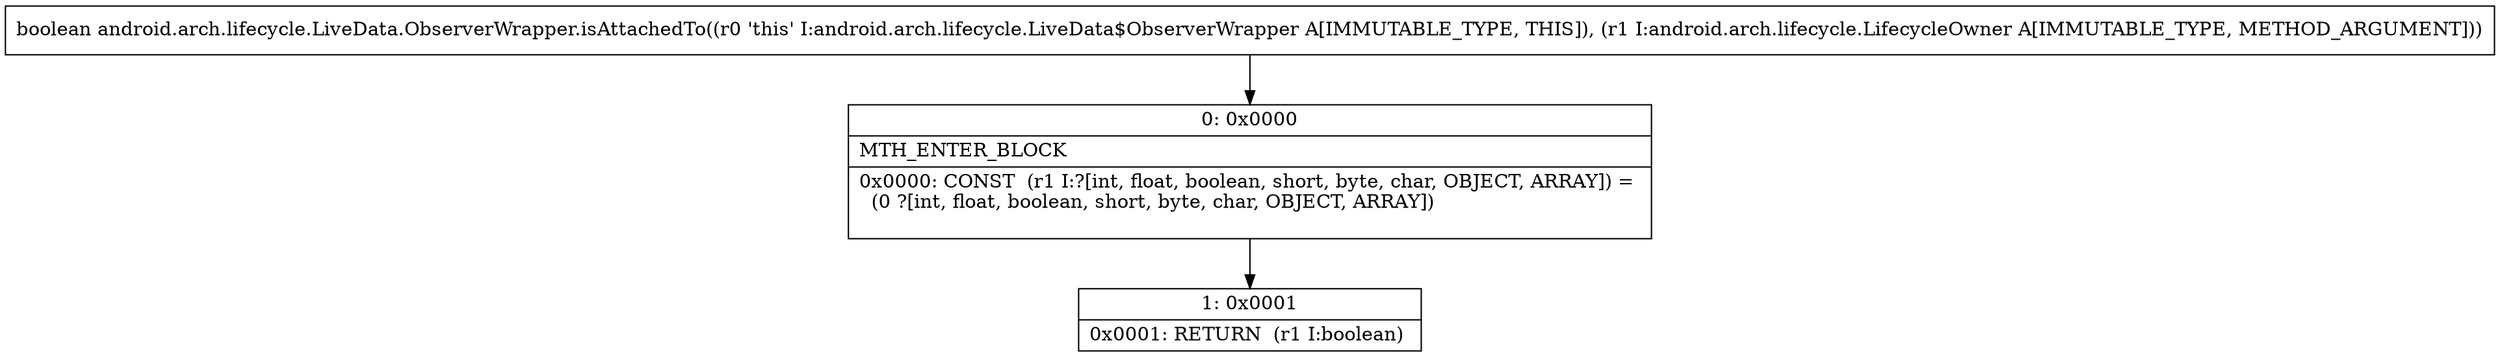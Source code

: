 digraph "CFG forandroid.arch.lifecycle.LiveData.ObserverWrapper.isAttachedTo(Landroid\/arch\/lifecycle\/LifecycleOwner;)Z" {
Node_0 [shape=record,label="{0\:\ 0x0000|MTH_ENTER_BLOCK\l|0x0000: CONST  (r1 I:?[int, float, boolean, short, byte, char, OBJECT, ARRAY]) = \l  (0 ?[int, float, boolean, short, byte, char, OBJECT, ARRAY])\l \l}"];
Node_1 [shape=record,label="{1\:\ 0x0001|0x0001: RETURN  (r1 I:boolean) \l}"];
MethodNode[shape=record,label="{boolean android.arch.lifecycle.LiveData.ObserverWrapper.isAttachedTo((r0 'this' I:android.arch.lifecycle.LiveData$ObserverWrapper A[IMMUTABLE_TYPE, THIS]), (r1 I:android.arch.lifecycle.LifecycleOwner A[IMMUTABLE_TYPE, METHOD_ARGUMENT])) }"];
MethodNode -> Node_0;
Node_0 -> Node_1;
}

